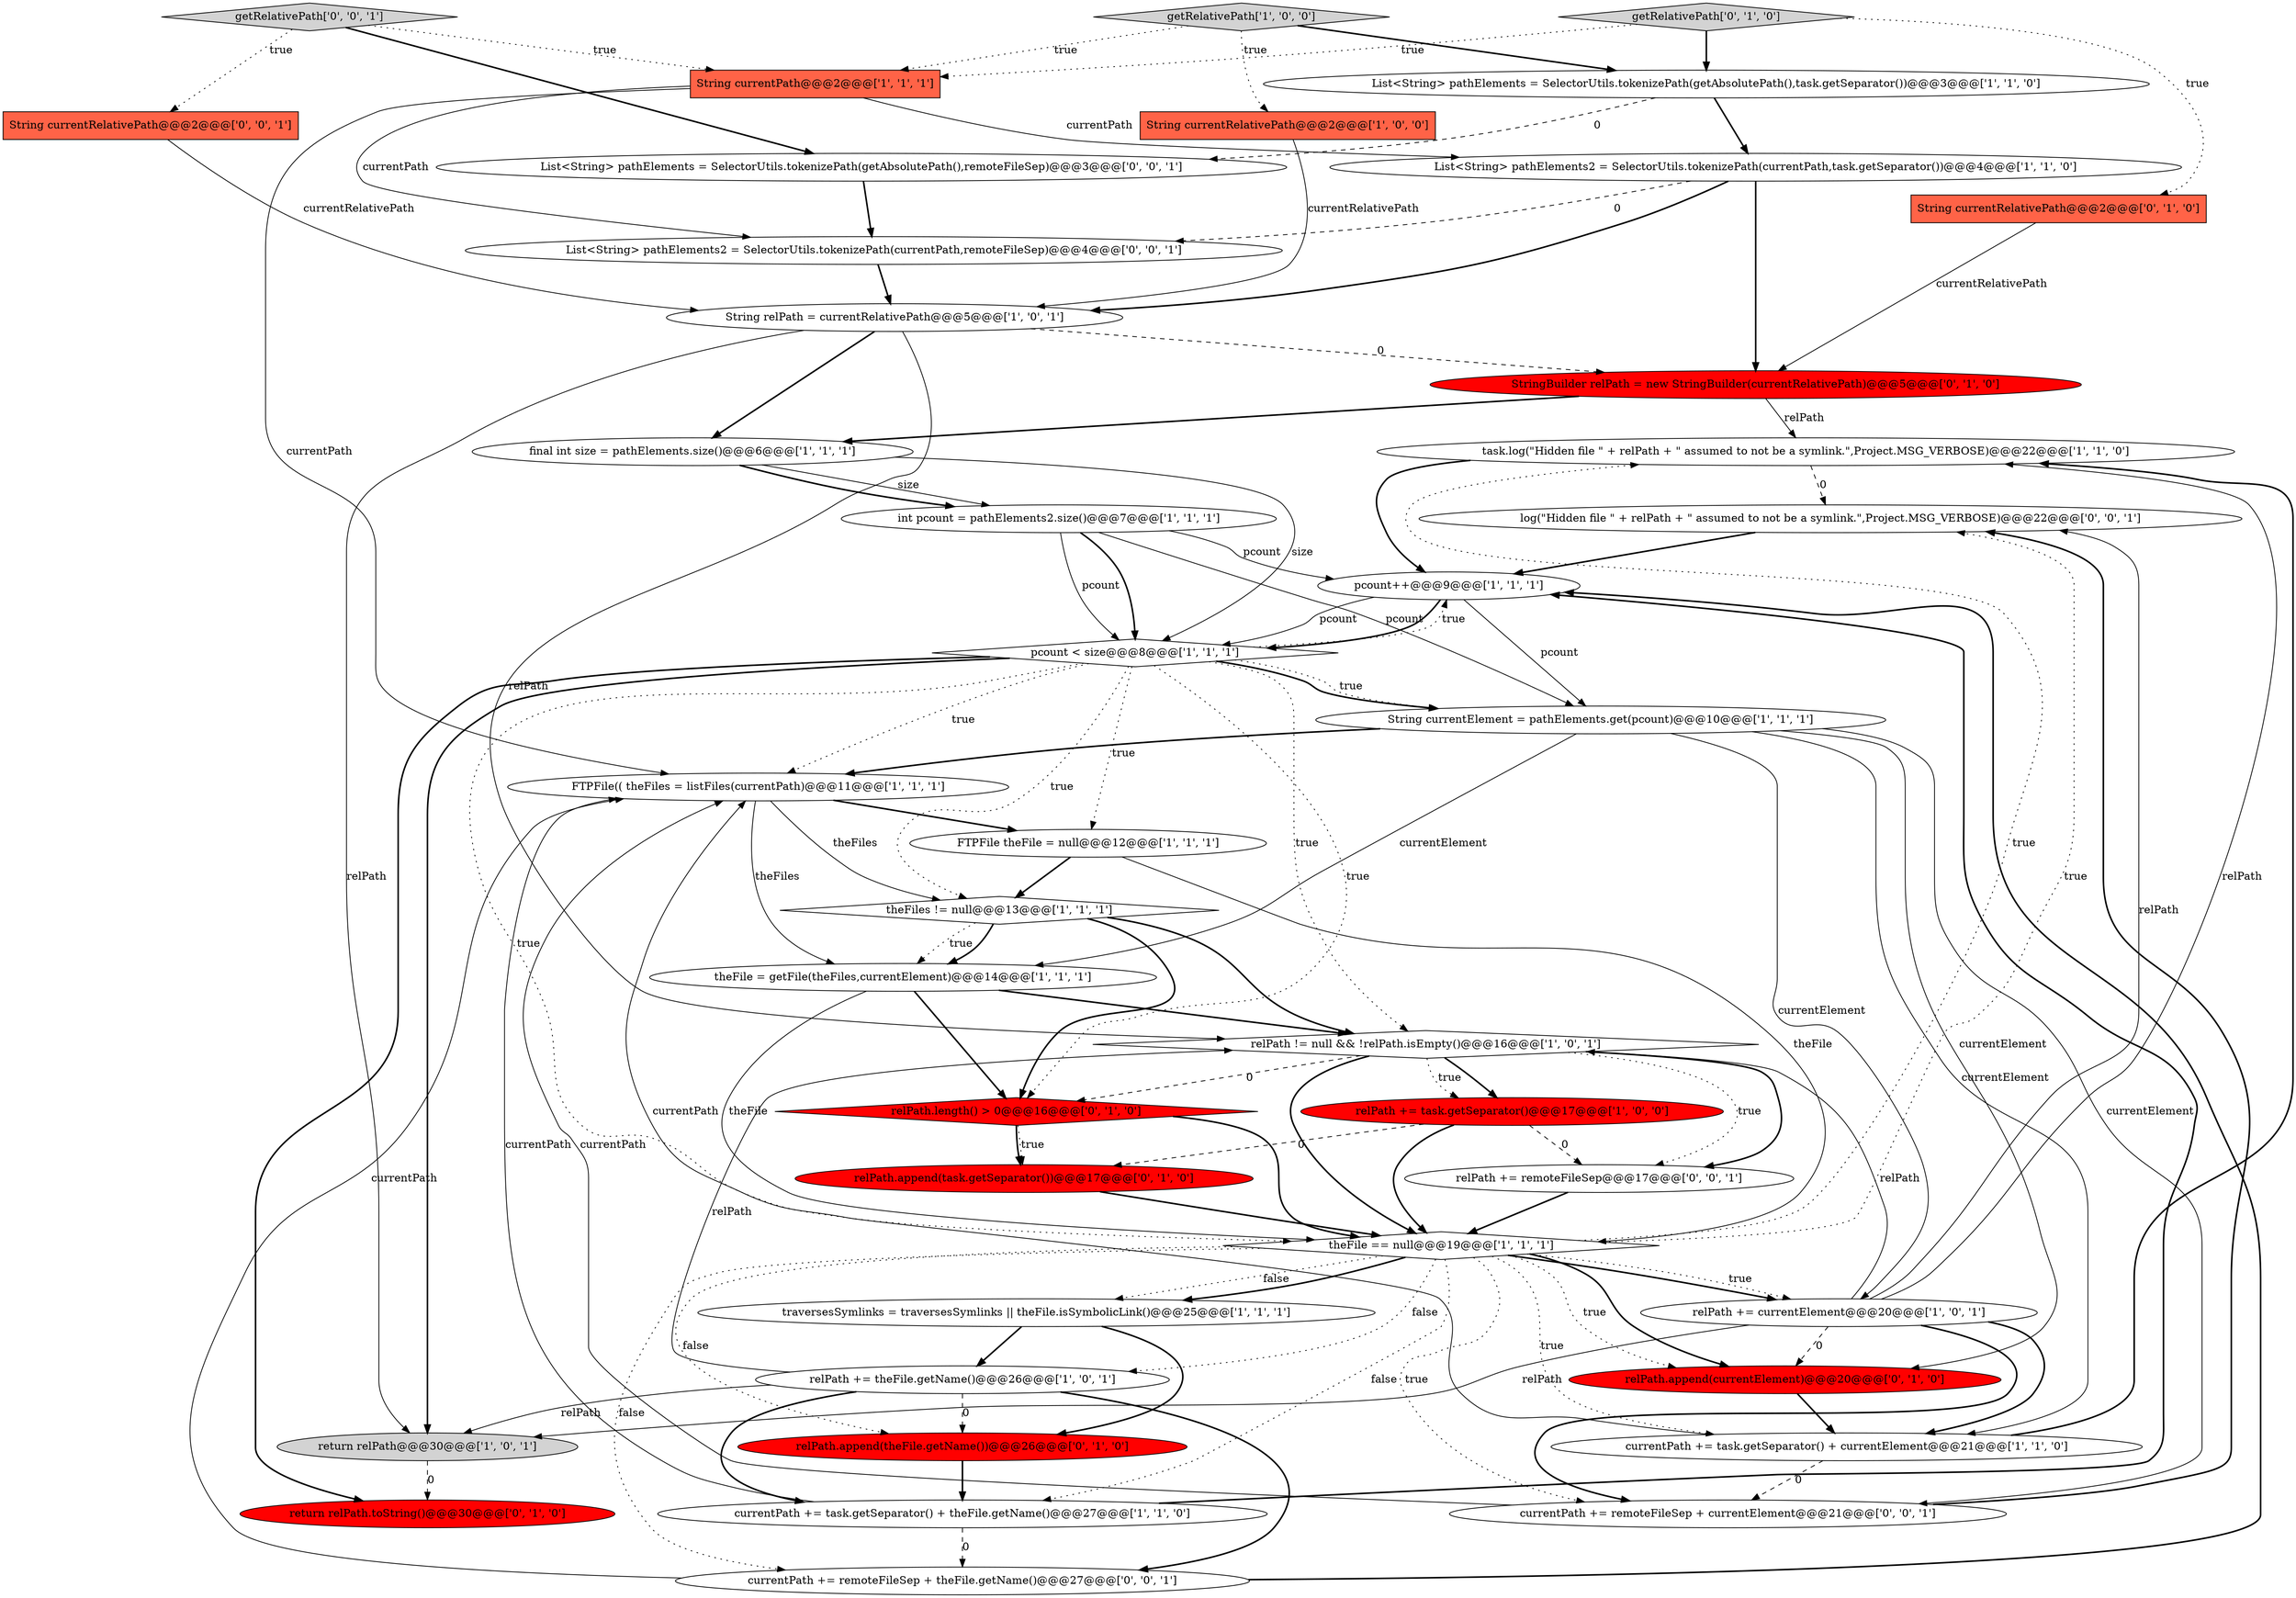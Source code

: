 digraph {
30 [style = filled, label = "StringBuilder relPath = new StringBuilder(currentRelativePath)@@@5@@@['0', '1', '0']", fillcolor = red, shape = ellipse image = "AAA1AAABBB2BBB"];
27 [style = filled, label = "getRelativePath['0', '1', '0']", fillcolor = lightgray, shape = diamond image = "AAA0AAABBB2BBB"];
25 [style = filled, label = "relPath.append(theFile.getName())@@@26@@@['0', '1', '0']", fillcolor = red, shape = ellipse image = "AAA1AAABBB2BBB"];
35 [style = filled, label = "List<String> pathElements = SelectorUtils.tokenizePath(getAbsolutePath(),remoteFileSep)@@@3@@@['0', '0', '1']", fillcolor = white, shape = ellipse image = "AAA0AAABBB3BBB"];
18 [style = filled, label = "FTPFile(( theFiles = listFiles(currentPath)@@@11@@@['1', '1', '1']", fillcolor = white, shape = ellipse image = "AAA0AAABBB1BBB"];
16 [style = filled, label = "String currentPath@@@2@@@['1', '1', '1']", fillcolor = tomato, shape = box image = "AAA0AAABBB1BBB"];
7 [style = filled, label = "theFiles != null@@@13@@@['1', '1', '1']", fillcolor = white, shape = diamond image = "AAA0AAABBB1BBB"];
24 [style = filled, label = "String relPath = currentRelativePath@@@5@@@['1', '0', '1']", fillcolor = white, shape = ellipse image = "AAA0AAABBB1BBB"];
32 [style = filled, label = "relPath.append(task.getSeparator())@@@17@@@['0', '1', '0']", fillcolor = red, shape = ellipse image = "AAA1AAABBB2BBB"];
22 [style = filled, label = "relPath != null && !relPath.isEmpty()@@@16@@@['1', '0', '1']", fillcolor = white, shape = diamond image = "AAA0AAABBB1BBB"];
40 [style = filled, label = "relPath += remoteFileSep@@@17@@@['0', '0', '1']", fillcolor = white, shape = ellipse image = "AAA0AAABBB3BBB"];
13 [style = filled, label = "pcount < size@@@8@@@['1', '1', '1']", fillcolor = white, shape = diamond image = "AAA0AAABBB1BBB"];
5 [style = filled, label = "relPath += task.getSeparator()@@@17@@@['1', '0', '0']", fillcolor = red, shape = ellipse image = "AAA1AAABBB1BBB"];
0 [style = filled, label = "task.log(\"Hidden file \" + relPath + \" assumed to not be a symlink.\",Project.MSG_VERBOSE)@@@22@@@['1', '1', '0']", fillcolor = white, shape = ellipse image = "AAA0AAABBB1BBB"];
12 [style = filled, label = "String currentRelativePath@@@2@@@['1', '0', '0']", fillcolor = tomato, shape = box image = "AAA0AAABBB1BBB"];
2 [style = filled, label = "return relPath@@@30@@@['1', '0', '1']", fillcolor = lightgray, shape = ellipse image = "AAA0AAABBB1BBB"];
1 [style = filled, label = "String currentElement = pathElements.get(pcount)@@@10@@@['1', '1', '1']", fillcolor = white, shape = ellipse image = "AAA0AAABBB1BBB"];
10 [style = filled, label = "int pcount = pathElements2.size()@@@7@@@['1', '1', '1']", fillcolor = white, shape = ellipse image = "AAA0AAABBB1BBB"];
3 [style = filled, label = "relPath += currentElement@@@20@@@['1', '0', '1']", fillcolor = white, shape = ellipse image = "AAA0AAABBB1BBB"];
4 [style = filled, label = "final int size = pathElements.size()@@@6@@@['1', '1', '1']", fillcolor = white, shape = ellipse image = "AAA0AAABBB1BBB"];
38 [style = filled, label = "currentPath += remoteFileSep + currentElement@@@21@@@['0', '0', '1']", fillcolor = white, shape = ellipse image = "AAA0AAABBB3BBB"];
31 [style = filled, label = "relPath.append(currentElement)@@@20@@@['0', '1', '0']", fillcolor = red, shape = ellipse image = "AAA1AAABBB2BBB"];
21 [style = filled, label = "traversesSymlinks = traversesSymlinks || theFile.isSymbolicLink()@@@25@@@['1', '1', '1']", fillcolor = white, shape = ellipse image = "AAA0AAABBB1BBB"];
14 [style = filled, label = "currentPath += task.getSeparator() + theFile.getName()@@@27@@@['1', '1', '0']", fillcolor = white, shape = ellipse image = "AAA0AAABBB1BBB"];
11 [style = filled, label = "getRelativePath['1', '0', '0']", fillcolor = lightgray, shape = diamond image = "AAA0AAABBB1BBB"];
26 [style = filled, label = "String currentRelativePath@@@2@@@['0', '1', '0']", fillcolor = tomato, shape = box image = "AAA0AAABBB2BBB"];
19 [style = filled, label = "List<String> pathElements = SelectorUtils.tokenizePath(getAbsolutePath(),task.getSeparator())@@@3@@@['1', '1', '0']", fillcolor = white, shape = ellipse image = "AAA0AAABBB1BBB"];
28 [style = filled, label = "relPath.length() > 0@@@16@@@['0', '1', '0']", fillcolor = red, shape = diamond image = "AAA1AAABBB2BBB"];
34 [style = filled, label = "log(\"Hidden file \" + relPath + \" assumed to not be a symlink.\",Project.MSG_VERBOSE)@@@22@@@['0', '0', '1']", fillcolor = white, shape = ellipse image = "AAA0AAABBB3BBB"];
39 [style = filled, label = "getRelativePath['0', '0', '1']", fillcolor = lightgray, shape = diamond image = "AAA0AAABBB3BBB"];
15 [style = filled, label = "theFile = getFile(theFiles,currentElement)@@@14@@@['1', '1', '1']", fillcolor = white, shape = ellipse image = "AAA0AAABBB1BBB"];
36 [style = filled, label = "currentPath += remoteFileSep + theFile.getName()@@@27@@@['0', '0', '1']", fillcolor = white, shape = ellipse image = "AAA0AAABBB3BBB"];
29 [style = filled, label = "return relPath.toString()@@@30@@@['0', '1', '0']", fillcolor = red, shape = ellipse image = "AAA1AAABBB2BBB"];
23 [style = filled, label = "theFile == null@@@19@@@['1', '1', '1']", fillcolor = white, shape = diamond image = "AAA0AAABBB1BBB"];
9 [style = filled, label = "relPath += theFile.getName()@@@26@@@['1', '0', '1']", fillcolor = white, shape = ellipse image = "AAA0AAABBB1BBB"];
33 [style = filled, label = "String currentRelativePath@@@2@@@['0', '0', '1']", fillcolor = tomato, shape = box image = "AAA0AAABBB3BBB"];
8 [style = filled, label = "pcount++@@@9@@@['1', '1', '1']", fillcolor = white, shape = ellipse image = "AAA0AAABBB1BBB"];
6 [style = filled, label = "currentPath += task.getSeparator() + currentElement@@@21@@@['1', '1', '0']", fillcolor = white, shape = ellipse image = "AAA0AAABBB1BBB"];
37 [style = filled, label = "List<String> pathElements2 = SelectorUtils.tokenizePath(currentPath,remoteFileSep)@@@4@@@['0', '0', '1']", fillcolor = white, shape = ellipse image = "AAA0AAABBB3BBB"];
20 [style = filled, label = "FTPFile theFile = null@@@12@@@['1', '1', '1']", fillcolor = white, shape = ellipse image = "AAA0AAABBB1BBB"];
17 [style = filled, label = "List<String> pathElements2 = SelectorUtils.tokenizePath(currentPath,task.getSeparator())@@@4@@@['1', '1', '0']", fillcolor = white, shape = ellipse image = "AAA0AAABBB1BBB"];
1->15 [style = solid, label="currentElement"];
32->23 [style = bold, label=""];
13->28 [style = dotted, label="true"];
13->20 [style = dotted, label="true"];
11->12 [style = dotted, label="true"];
6->38 [style = dashed, label="0"];
5->40 [style = dashed, label="0"];
25->14 [style = bold, label=""];
24->30 [style = dashed, label="0"];
3->38 [style = bold, label=""];
3->22 [style = solid, label="relPath"];
40->23 [style = bold, label=""];
13->1 [style = bold, label=""];
16->18 [style = solid, label="currentPath"];
31->6 [style = bold, label=""];
35->37 [style = bold, label=""];
10->1 [style = solid, label="pcount"];
10->13 [style = solid, label="pcount"];
0->8 [style = bold, label=""];
9->14 [style = bold, label=""];
0->34 [style = dashed, label="0"];
27->19 [style = bold, label=""];
4->10 [style = solid, label="size"];
23->36 [style = dotted, label="false"];
24->22 [style = solid, label="relPath"];
26->30 [style = solid, label="currentRelativePath"];
5->23 [style = bold, label=""];
3->31 [style = dashed, label="0"];
9->2 [style = solid, label="relPath"];
23->9 [style = dotted, label="false"];
23->3 [style = bold, label=""];
1->3 [style = solid, label="currentElement"];
6->18 [style = solid, label="currentPath"];
13->7 [style = dotted, label="true"];
1->6 [style = solid, label="currentElement"];
21->25 [style = bold, label=""];
34->8 [style = bold, label=""];
10->8 [style = solid, label="pcount"];
20->23 [style = solid, label="theFile"];
22->23 [style = bold, label=""];
22->5 [style = bold, label=""];
13->23 [style = dotted, label="true"];
5->32 [style = dashed, label="0"];
18->20 [style = bold, label=""];
21->9 [style = bold, label=""];
23->25 [style = dotted, label="false"];
13->22 [style = dotted, label="true"];
22->28 [style = dashed, label="0"];
39->35 [style = bold, label=""];
23->3 [style = dotted, label="true"];
11->16 [style = dotted, label="true"];
14->8 [style = bold, label=""];
19->35 [style = dashed, label="0"];
20->7 [style = bold, label=""];
8->1 [style = solid, label="pcount"];
36->18 [style = solid, label="currentPath"];
9->22 [style = solid, label="relPath"];
3->2 [style = solid, label="relPath"];
23->31 [style = bold, label=""];
4->10 [style = bold, label=""];
13->18 [style = dotted, label="true"];
14->18 [style = solid, label="currentPath"];
30->0 [style = solid, label="relPath"];
37->24 [style = bold, label=""];
3->0 [style = solid, label="relPath"];
3->6 [style = bold, label=""];
19->17 [style = bold, label=""];
7->15 [style = dotted, label="true"];
16->37 [style = solid, label="currentPath"];
18->15 [style = solid, label="theFiles"];
15->22 [style = bold, label=""];
28->32 [style = bold, label=""];
22->5 [style = dotted, label="true"];
7->22 [style = bold, label=""];
23->38 [style = dotted, label="true"];
28->32 [style = dotted, label="true"];
7->28 [style = bold, label=""];
10->13 [style = bold, label=""];
15->28 [style = bold, label=""];
13->8 [style = dotted, label="true"];
28->23 [style = bold, label=""];
2->29 [style = dashed, label="0"];
1->31 [style = solid, label="currentElement"];
9->25 [style = dashed, label="0"];
3->34 [style = solid, label="relPath"];
38->34 [style = bold, label=""];
36->8 [style = bold, label=""];
7->15 [style = bold, label=""];
23->0 [style = dotted, label="true"];
8->13 [style = bold, label=""];
22->40 [style = bold, label=""];
13->2 [style = bold, label=""];
9->36 [style = bold, label=""];
27->16 [style = dotted, label="true"];
8->13 [style = solid, label="pcount"];
23->6 [style = dotted, label="true"];
27->26 [style = dotted, label="true"];
38->18 [style = solid, label="currentPath"];
24->2 [style = solid, label="relPath"];
18->7 [style = solid, label="theFiles"];
6->0 [style = bold, label=""];
1->18 [style = bold, label=""];
17->30 [style = bold, label=""];
22->40 [style = dotted, label="true"];
39->16 [style = dotted, label="true"];
15->23 [style = solid, label="theFile"];
11->19 [style = bold, label=""];
14->36 [style = dashed, label="0"];
33->24 [style = solid, label="currentRelativePath"];
4->13 [style = solid, label="size"];
23->21 [style = dotted, label="false"];
12->24 [style = solid, label="currentRelativePath"];
13->1 [style = dotted, label="true"];
13->29 [style = bold, label=""];
17->24 [style = bold, label=""];
24->4 [style = bold, label=""];
16->17 [style = solid, label="currentPath"];
23->14 [style = dotted, label="false"];
23->21 [style = bold, label=""];
30->4 [style = bold, label=""];
17->37 [style = dashed, label="0"];
23->31 [style = dotted, label="true"];
23->34 [style = dotted, label="true"];
39->33 [style = dotted, label="true"];
1->38 [style = solid, label="currentElement"];
}
